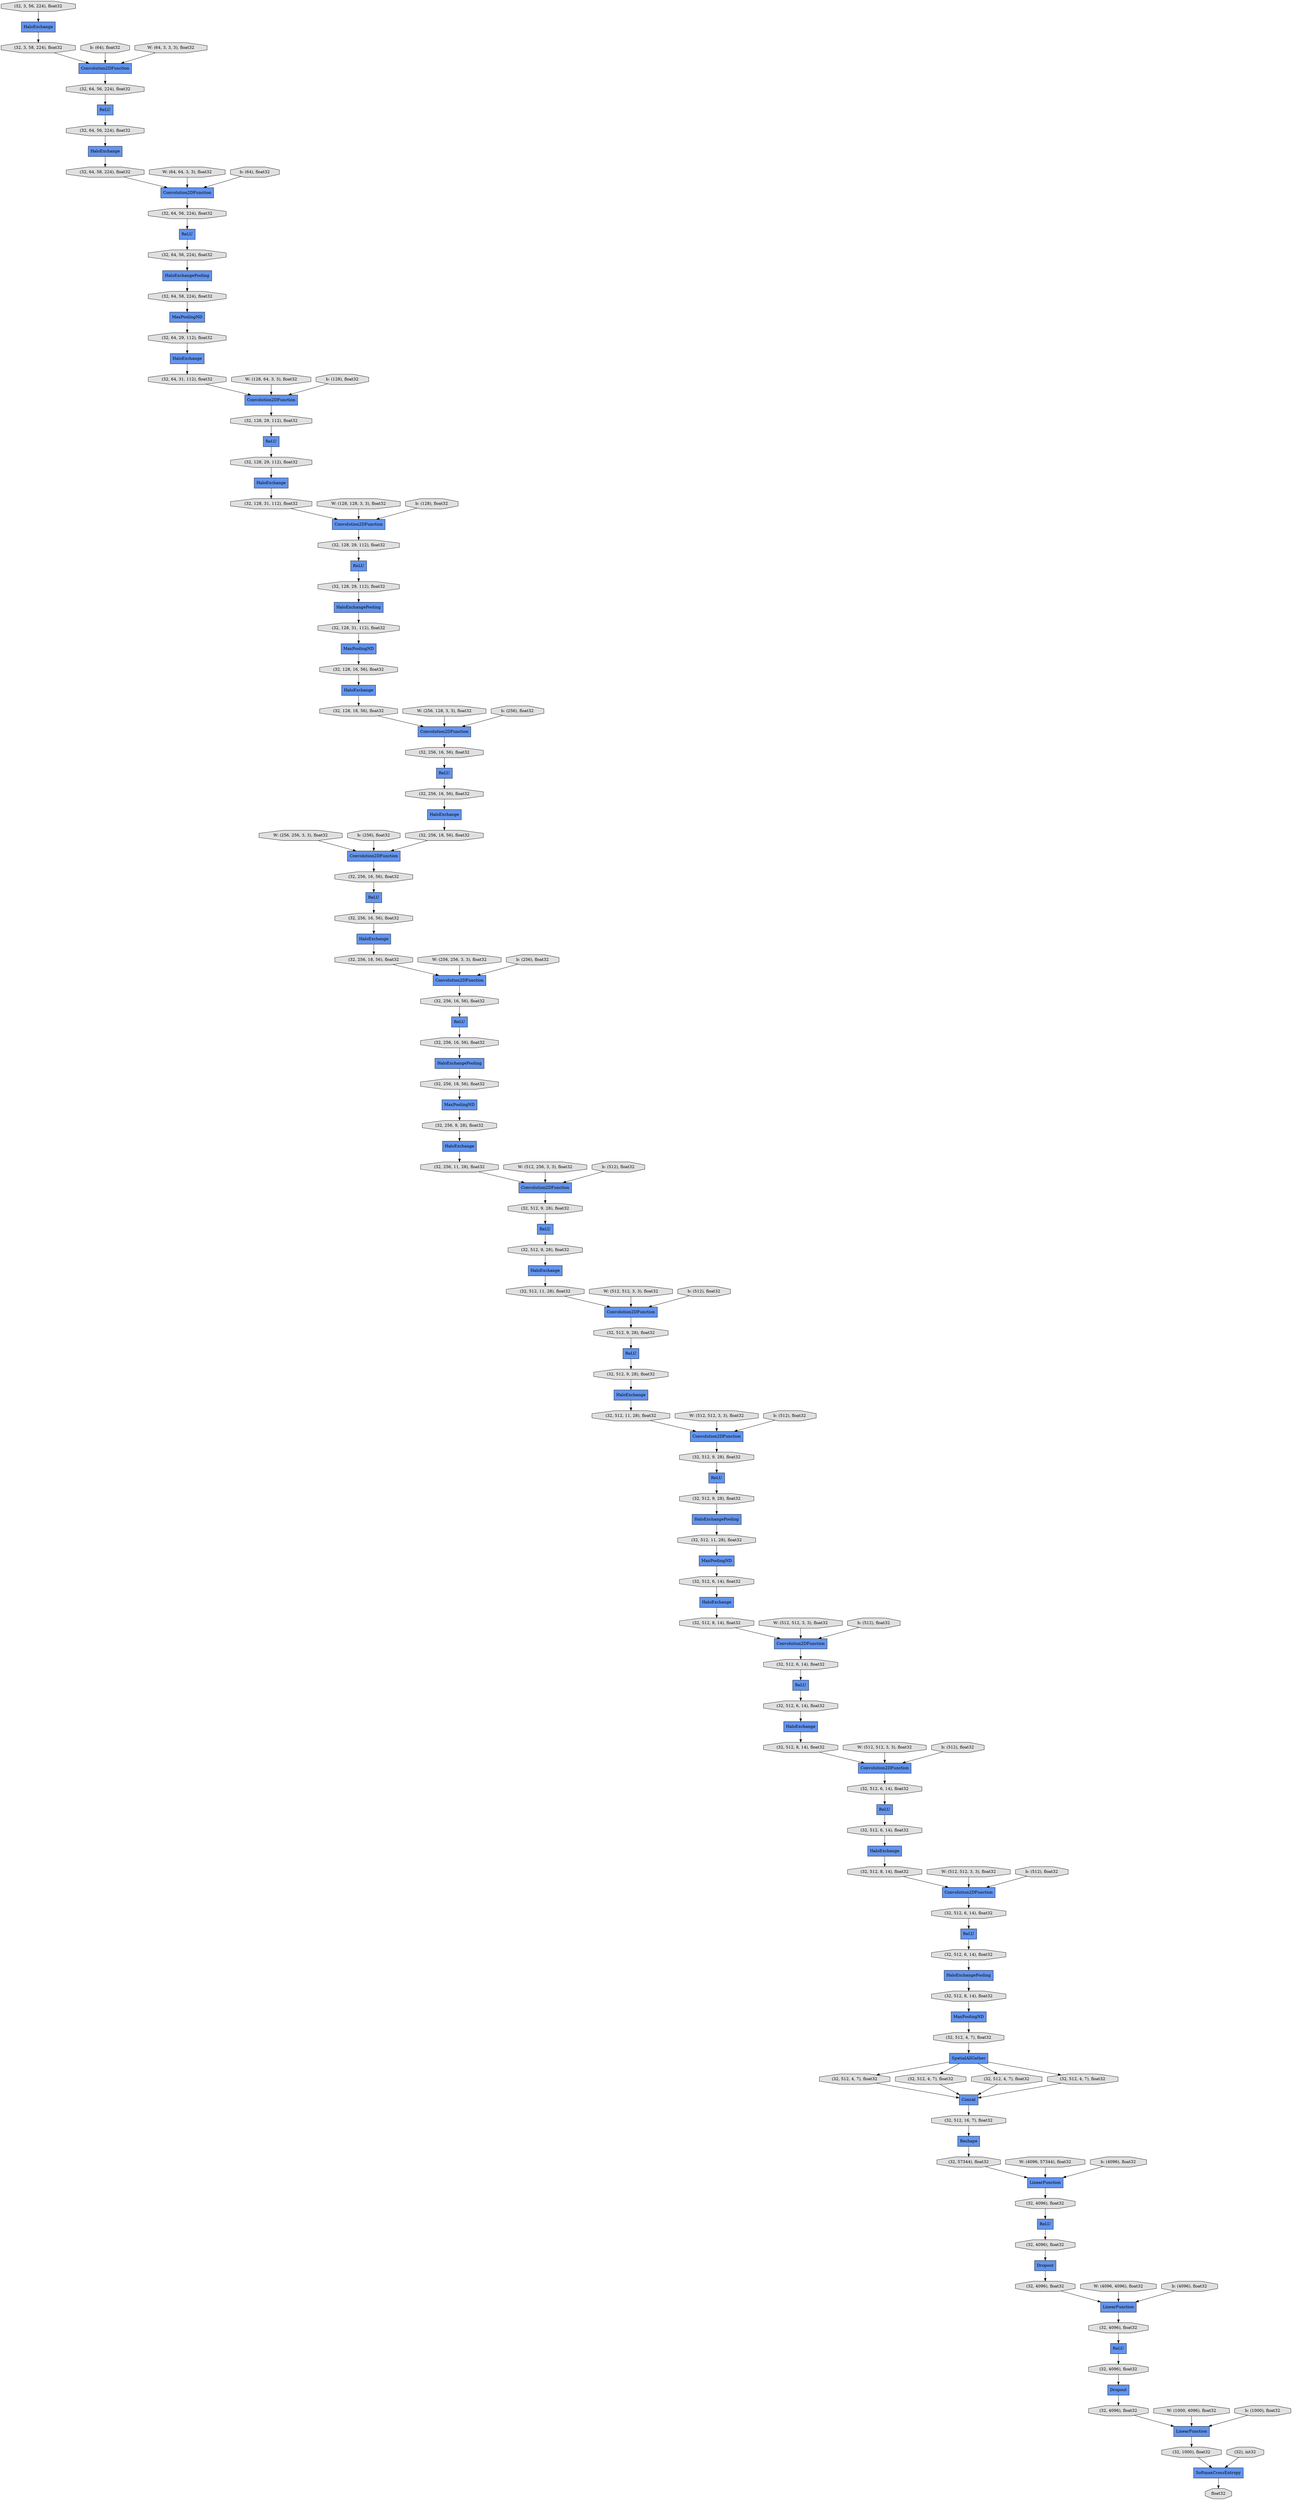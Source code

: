 digraph graphname{rankdir=TB;47977199657040 [label="W: (256, 256, 3, 3), float32",shape="octagon",fillcolor="#E0E0E0",style="filled"];47979206328400 [label="(32, 64, 29, 112), float32",shape="octagon",fillcolor="#E0E0E0",style="filled"];47979206353104 [label="ReLU",shape="record",fillcolor="#6495ED",style="filled"];47979206328528 [label="Convolution2DFunction",shape="record",fillcolor="#6495ED",style="filled"];47979206353168 [label="Convolution2DFunction",shape="record",fillcolor="#6495ED",style="filled"];47979206328592 [label="MaxPoolingND",shape="record",fillcolor="#6495ED",style="filled"];47977123184976 [label="Reshape",shape="record",fillcolor="#6495ED",style="filled"];47979206353232 [label="(32, 512, 11, 28), float32",shape="octagon",fillcolor="#E0E0E0",style="filled"];47979206353296 [label="(32, 512, 9, 28), float32",shape="octagon",fillcolor="#E0E0E0",style="filled"];47977199657424 [label="b: (256), float32",shape="octagon",fillcolor="#E0E0E0",style="filled"];47979206353616 [label="(32, 512, 11, 28), float32",shape="octagon",fillcolor="#E0E0E0",style="filled"];47979206353680 [label="(32, 256, 16, 56), float32",shape="octagon",fillcolor="#E0E0E0",style="filled"];47977199657744 [label="W: (256, 256, 3, 3), float32",shape="octagon",fillcolor="#E0E0E0",style="filled"];47979206329104 [label="(32, 256, 16, 56), float32",shape="octagon",fillcolor="#E0E0E0",style="filled"];47979206329168 [label="(32, 128, 29, 112), float32",shape="octagon",fillcolor="#E0E0E0",style="filled"];47979206329296 [label="(32, 128, 29, 112), float32",shape="octagon",fillcolor="#E0E0E0",style="filled"];47979206329360 [label="HaloExchange",shape="record",fillcolor="#6495ED",style="filled"];47977199658128 [label="b: (256), float32",shape="octagon",fillcolor="#E0E0E0",style="filled"];47979206354128 [label="Convolution2DFunction",shape="record",fillcolor="#6495ED",style="filled"];47977130960144 [label="ReLU",shape="record",fillcolor="#6495ED",style="filled"];47979206354192 [label="(32, 512, 9, 28), float32",shape="octagon",fillcolor="#E0E0E0",style="filled"];47979206329616 [label="(32, 64, 56, 224), float32",shape="octagon",fillcolor="#E0E0E0",style="filled"];47979206354256 [label="Convolution2DFunction",shape="record",fillcolor="#6495ED",style="filled"];47977199658448 [label="W: (512, 256, 3, 3), float32",shape="octagon",fillcolor="#E0E0E0",style="filled"];47979206329872 [label="(32, 128, 29, 112), float32",shape="octagon",fillcolor="#E0E0E0",style="filled"];47979206330000 [label="(32, 128, 18, 56), float32",shape="octagon",fillcolor="#E0E0E0",style="filled"];47979206354640 [label="(32, 256, 11, 28), float32",shape="octagon",fillcolor="#E0E0E0",style="filled"];47979206330064 [label="(32, 128, 29, 112), float32",shape="octagon",fillcolor="#E0E0E0",style="filled"];47979206354704 [label="MaxPoolingND",shape="record",fillcolor="#6495ED",style="filled"];47979206330128 [label="HaloExchangePooling",shape="record",fillcolor="#6495ED",style="filled"];47977199658832 [label="b: (512), float32",shape="octagon",fillcolor="#E0E0E0",style="filled"];47979206330320 [label="HaloExchangePooling",shape="record",fillcolor="#6495ED",style="filled"];47979206330384 [label="MaxPoolingND",shape="record",fillcolor="#6495ED",style="filled"];47979206355024 [label="ReLU",shape="record",fillcolor="#6495ED",style="filled"];47977199659152 [label="W: (512, 512, 3, 3), float32",shape="octagon",fillcolor="#E0E0E0",style="filled"];47979206330640 [label="HaloExchange",shape="record",fillcolor="#6495ED",style="filled"];47979206355216 [label="(32, 256, 9, 28), float32",shape="octagon",fillcolor="#E0E0E0",style="filled"];47979206355344 [label="(32, 256, 16, 56), float32",shape="octagon",fillcolor="#E0E0E0",style="filled"];47979206330832 [label="(32, 128, 31, 112), float32",shape="octagon",fillcolor="#E0E0E0",style="filled"];47977199659536 [label="b: (512), float32",shape="octagon",fillcolor="#E0E0E0",style="filled"];47979254884944 [label="HaloExchangePooling",shape="record",fillcolor="#6495ED",style="filled"];47979206355536 [label="HaloExchange",shape="record",fillcolor="#6495ED",style="filled"];47979206331024 [label="ReLU",shape="record",fillcolor="#6495ED",style="filled"];47979206331088 [label="ReLU",shape="record",fillcolor="#6495ED",style="filled"];47979206331152 [label="(32, 128, 31, 112), float32",shape="octagon",fillcolor="#E0E0E0",style="filled"];47977199659856 [label="W: (512, 512, 3, 3), float32",shape="octagon",fillcolor="#E0E0E0",style="filled"];47979206355792 [label="(32, 256, 18, 56), float32",shape="octagon",fillcolor="#E0E0E0",style="filled"];47979206331216 [label="HaloExchange",shape="record",fillcolor="#6495ED",style="filled"];47979206331408 [label="(32, 64, 58, 224), float32",shape="octagon",fillcolor="#E0E0E0",style="filled"];47979206356048 [label="(32, 256, 18, 56), float32",shape="octagon",fillcolor="#E0E0E0",style="filled"];47977199660240 [label="b: (512), float32",shape="octagon",fillcolor="#E0E0E0",style="filled"];47979206356176 [label="(32, 256, 16, 56), float32",shape="octagon",fillcolor="#E0E0E0",style="filled"];47979206356240 [label="HaloExchange",shape="record",fillcolor="#6495ED",style="filled"];47979206331664 [label="ReLU",shape="record",fillcolor="#6495ED",style="filled"];47979206356304 [label="(32, 512, 9, 28), float32",shape="octagon",fillcolor="#E0E0E0",style="filled"];47977199660560 [label="W: (512, 512, 3, 3), float32",shape="octagon",fillcolor="#E0E0E0",style="filled"];47979254885904 [label="Convolution2DFunction",shape="record",fillcolor="#6495ED",style="filled"];47979206331920 [label="Convolution2DFunction",shape="record",fillcolor="#6495ED",style="filled"];47979206356560 [label="HaloExchange",shape="record",fillcolor="#6495ED",style="filled"];47979206356688 [label="(32, 512, 9, 28), float32",shape="octagon",fillcolor="#E0E0E0",style="filled"];47979206332112 [label="(32, 64, 31, 112), float32",shape="octagon",fillcolor="#E0E0E0",style="filled"];47979206356752 [label="ReLU",shape="record",fillcolor="#6495ED",style="filled"];47979206332176 [label="(32, 128, 16, 56), float32",shape="octagon",fillcolor="#E0E0E0",style="filled"];47979206356816 [label="HaloExchange",shape="record",fillcolor="#6495ED",style="filled"];47979254886224 [label="(32, 512, 9, 28), float32",shape="octagon",fillcolor="#E0E0E0",style="filled"];47977199660944 [label="b: (512), float32",shape="octagon",fillcolor="#E0E0E0",style="filled"];47979254886288 [label="ReLU",shape="record",fillcolor="#6495ED",style="filled"];47979206332368 [label="(32, 256, 16, 56), float32",shape="octagon",fillcolor="#E0E0E0",style="filled"];47977134248080 [label="Concat",shape="record",fillcolor="#6495ED",style="filled"];47979255459984 [label="MaxPoolingND",shape="record",fillcolor="#6495ED",style="filled"];47979255460048 [label="(32, 512, 8, 14), float32",shape="octagon",fillcolor="#E0E0E0",style="filled"];47977199669520 [label="W: (512, 512, 3, 3), float32",shape="octagon",fillcolor="#E0E0E0",style="filled"];47979255460112 [label="(32, 512, 9, 28), float32",shape="octagon",fillcolor="#E0E0E0",style="filled"];47979255460176 [label="Convolution2DFunction",shape="record",fillcolor="#6495ED",style="filled"];47979206390096 [label="(32, 64, 56, 224), float32",shape="octagon",fillcolor="#E0E0E0",style="filled"];47979255493008 [label="(32, 57344), float32",shape="octagon",fillcolor="#E0E0E0",style="filled"];47979255460240 [label="(32, 512, 6, 14), float32",shape="octagon",fillcolor="#E0E0E0",style="filled"];47979255460304 [label="ReLU",shape="record",fillcolor="#6495ED",style="filled"];47979255460368 [label="(32, 512, 11, 28), float32",shape="octagon",fillcolor="#E0E0E0",style="filled"];47979255493264 [label="(32, 4096), float32",shape="octagon",fillcolor="#E0E0E0",style="filled"];47977199669904 [label="b: (512), float32",shape="octagon",fillcolor="#E0E0E0",style="filled"];47979254755984 [label="Convolution2DFunction",shape="record",fillcolor="#6495ED",style="filled"];47979206390416 [label="(32, 3, 58, 224), float32",shape="octagon",fillcolor="#E0E0E0",style="filled"];47979206390544 [label="SpatialAllGather",shape="record",fillcolor="#6495ED",style="filled"];47979255460624 [label="(32, 512, 6, 14), float32",shape="octagon",fillcolor="#E0E0E0",style="filled"];47979254756112 [label="MaxPoolingND",shape="record",fillcolor="#6495ED",style="filled"];47977199596368 [label="b: (64), float32",shape="octagon",fillcolor="#E0E0E0",style="filled"];47979255460752 [label="Dropout",shape="record",fillcolor="#6495ED",style="filled"];47979255493520 [label="(32, 4096), float32",shape="octagon",fillcolor="#E0E0E0",style="filled"];47977199670224 [label="W: (512, 512, 3, 3), float32",shape="octagon",fillcolor="#E0E0E0",style="filled"];47979206390736 [label="(32, 64, 56, 224), float32",shape="octagon",fillcolor="#E0E0E0",style="filled"];47979255460944 [label="Convolution2DFunction",shape="record",fillcolor="#6495ED",style="filled"];47979254756432 [label="ReLU",shape="record",fillcolor="#6495ED",style="filled"];47979254756496 [label="(32, 64, 58, 224), float32",shape="octagon",fillcolor="#E0E0E0",style="filled"];47979206390928 [label="Convolution2DFunction",shape="record",fillcolor="#6495ED",style="filled"];47979255461072 [label="(32, 512, 6, 14), float32",shape="octagon",fillcolor="#E0E0E0",style="filled"];47979254756560 [label="HaloExchangePooling",shape="record",fillcolor="#6495ED",style="filled"];47979206391056 [label="ReLU",shape="record",fillcolor="#6495ED",style="filled"];47977199670608 [label="b: (512), float32",shape="octagon",fillcolor="#E0E0E0",style="filled"];47979255461264 [label="HaloExchange",shape="record",fillcolor="#6495ED",style="filled"];47977199596944 [label="W: (64, 64, 3, 3), float32",shape="octagon",fillcolor="#E0E0E0",style="filled"];47979255461328 [label="(32, 512, 8, 14), float32",shape="octagon",fillcolor="#E0E0E0",style="filled"];47979255461392 [label="(32, 512, 4, 7), float32",shape="octagon",fillcolor="#E0E0E0",style="filled"];47979255494224 [label="LinearFunction",shape="record",fillcolor="#6495ED",style="filled"];47979255461456 [label="(32, 512, 6, 14), float32",shape="octagon",fillcolor="#E0E0E0",style="filled"];47979206391376 [label="Convolution2DFunction",shape="record",fillcolor="#6495ED",style="filled"];47979255494288 [label="(32, 4096), float32",shape="octagon",fillcolor="#E0E0E0",style="filled"];47977199670928 [label="W: (4096, 57344), float32",shape="octagon",fillcolor="#E0E0E0",style="filled"];47975564080784 [label="W: (64, 3, 3, 3), float32",shape="octagon",fillcolor="#E0E0E0",style="filled"];47979255461584 [label="(32, 512, 6, 14), float32",shape="octagon",fillcolor="#E0E0E0",style="filled"];47977199597264 [label="b: (64), float32",shape="octagon",fillcolor="#E0E0E0",style="filled"];47977095558928 [label="HaloExchange",shape="record",fillcolor="#6495ED",style="filled"];47979206391568 [label="(32, 3, 56, 224), float32",shape="octagon",fillcolor="#E0E0E0",style="filled"];47979206391632 [label="Convolution2DFunction",shape="record",fillcolor="#6495ED",style="filled"];47979255461776 [label="HaloExchangePooling",shape="record",fillcolor="#6495ED",style="filled"];47979206391696 [label="HaloExchange",shape="record",fillcolor="#6495ED",style="filled"];47979255461840 [label="(32, 512, 8, 14), float32",shape="octagon",fillcolor="#E0E0E0",style="filled"];47977199671248 [label="b: (4096), float32",shape="octagon",fillcolor="#E0E0E0",style="filled"];47979255494608 [label="(32, 4096), float32",shape="octagon",fillcolor="#E0E0E0",style="filled"];47979254822864 [label="(32, 256, 18, 56), float32",shape="octagon",fillcolor="#E0E0E0",style="filled"];47977199597584 [label="W: (128, 64, 3, 3), float32",shape="octagon",fillcolor="#E0E0E0",style="filled"];47979255461968 [label="(32, 512, 6, 14), float32",shape="octagon",fillcolor="#E0E0E0",style="filled"];47979254823056 [label="Convolution2DFunction",shape="record",fillcolor="#6495ED",style="filled"];47979206391952 [label="ReLU",shape="record",fillcolor="#6495ED",style="filled"];47977097541840 [label="ReLU",shape="record",fillcolor="#6495ED",style="filled"];47979255462096 [label="(32, 512, 6, 14), float32",shape="octagon",fillcolor="#E0E0E0",style="filled"];47977199671568 [label="W: (4096, 4096), float32",shape="octagon",fillcolor="#E0E0E0",style="filled"];47979255462224 [label="Dropout",shape="record",fillcolor="#6495ED",style="filled"];47979255494992 [label="(32, 4096), float32",shape="octagon",fillcolor="#E0E0E0",style="filled"];47979254823248 [label="ReLU",shape="record",fillcolor="#6495ED",style="filled"];47977199597904 [label="b: (128), float32",shape="octagon",fillcolor="#E0E0E0",style="filled"];47979206392208 [label="HaloExchange",shape="record",fillcolor="#6495ED",style="filled"];47979255462352 [label="(32, 512, 8, 14), float32",shape="octagon",fillcolor="#E0E0E0",style="filled"];47979255462480 [label="(32, 512, 4, 7), float32",shape="octagon",fillcolor="#E0E0E0",style="filled"];47979206392400 [label="(32, 64, 56, 224), float32",shape="octagon",fillcolor="#E0E0E0",style="filled"];47977199598224 [label="W: (128, 128, 3, 3), float32",shape="octagon",fillcolor="#E0E0E0",style="filled"];47977199672016 [label="b: (4096), float32",shape="octagon",fillcolor="#E0E0E0",style="filled"];47979255495440 [label="(32, 4096), float32",shape="octagon",fillcolor="#E0E0E0",style="filled"];47979206392656 [label="HaloExchange",shape="record",fillcolor="#6495ED",style="filled"];47979255462800 [label="(32, 512, 4, 7), float32",shape="octagon",fillcolor="#E0E0E0",style="filled"];47979255462864 [label="(32, 512, 4, 7), float32",shape="octagon",fillcolor="#E0E0E0",style="filled"];47979254823888 [label="(32, 256, 16, 56), float32",shape="octagon",fillcolor="#E0E0E0",style="filled"];47979255462928 [label="(32), int32",shape="octagon",fillcolor="#E0E0E0",style="filled"];47977199672336 [label="W: (1000, 4096), float32",shape="octagon",fillcolor="#E0E0E0",style="filled"];47977199598608 [label="b: (128), float32",shape="octagon",fillcolor="#E0E0E0",style="filled"];47979255495760 [label="(32, 1000), float32",shape="octagon",fillcolor="#E0E0E0",style="filled"];47979206392912 [label="ReLU",shape="record",fillcolor="#6495ED",style="filled"];47979255495888 [label="float32",shape="octagon",fillcolor="#E0E0E0",style="filled"];47979255463120 [label="(32, 512, 4, 7), float32",shape="octagon",fillcolor="#E0E0E0",style="filled"];47979254824144 [label="HaloExchange",shape="record",fillcolor="#6495ED",style="filled"];47977199598928 [label="W: (256, 128, 3, 3), float32",shape="octagon",fillcolor="#E0E0E0",style="filled"];47977199672720 [label="b: (1000), float32",shape="octagon",fillcolor="#E0E0E0",style="filled"];47979206393232 [label="SoftmaxCrossEntropy",shape="record",fillcolor="#6495ED",style="filled"];47979255463376 [label="LinearFunction",shape="record",fillcolor="#6495ED",style="filled"];47979255463440 [label="(32, 512, 16, 7), float32",shape="octagon",fillcolor="#E0E0E0",style="filled"];47979255463568 [label="LinearFunction",shape="record",fillcolor="#6495ED",style="filled"];47977199599312 [label="b: (256), float32",shape="octagon",fillcolor="#E0E0E0",style="filled"];47977199669520 -> 47979255460944;47977199657040 -> 47979254823056;47977095558928 -> 47979254756496;47979254885904 -> 47979206356688;47977199672016 -> 47979255463376;47979206353168 -> 47979206353296;47979206392912 -> 47979206390096;47979255493264 -> 47979255460752;47979206391696 -> 47979206330832;47979255462928 -> 47979206393232;47979255462864 -> 47977134248080;47979206391632 -> 47979206329296;47979206328400 -> 47979206392208;47979255460176 -> 47979255461968;47979206331088 -> 47979254823888;47977199598224 -> 47979206391376;47979206330000 -> 47979206328528;47979206391952 -> 47979206330064;47979255494224 -> 47979255495760;47979255463376 -> 47979255494608;47977199671568 -> 47979255463376;47979254756496 -> 47979254755984;47979206331664 -> 47979206354192;47979206391376 -> 47979206329168;47977199669904 -> 47979255460944;47977199658832 -> 47979206353168;47979206355344 -> 47979206331024;47977199598928 -> 47979206328528;47979206390736 -> 47979254756432;47979255463440 -> 47977123184976;47977199599312 -> 47979206328528;47979206329872 -> 47979206391696;47979206332176 -> 47979206329360;47977199596368 -> 47979206390928;47979206354704 -> 47979255460240;47979255460624 -> 47979206353104;47979254824144 -> 47979206355792;47977199660240 -> 47979254885904;47977199658448 -> 47979206353168;47979255494992 -> 47979255462224;47979206331920 -> 47979206355344;47979206356176 -> 47979254824144;47979206356240 -> 47979255461328;47979206356048 -> 47979206328592;47979255460368 -> 47979206354704;47979254823888 -> 47979206331216;47975564080784 -> 47979206390928;47979206392208 -> 47979206332112;47979254755984 -> 47979206390736;47979255462224 -> 47979255495440;47979206356752 -> 47979255461584;47979255493008 -> 47979255463568;47979206332112 -> 47979206391632;47979206354192 -> 47979206356560;47979206356688 -> 47979254886288;47979206331216 -> 47979254822864;47979255495760 -> 47979206393232;47979206329168 -> 47979206391952;47979255461392 -> 47977134248080;47979206331024 -> 47979206353680;47979206329360 -> 47979206330000;47979255463120 -> 47977134248080;47977199597264 -> 47979254755984;47979255461968 -> 47979255460304;47979255495440 -> 47979255494224;47979255460048 -> 47979206354128;47977199670608 -> 47979255460176;47979206353104 -> 47979255461072;47979254756432 -> 47979206329616;47979206390544 -> 47979255461392;47979206390416 -> 47979206390928;47979206329616 -> 47979254756560;47977123184976 -> 47979255493008;47977199597904 -> 47979206391632;47977199659856 -> 47979254885904;47977199659152 -> 47979206354256;47979206355792 -> 47979206331920;47977199670224 -> 47979255460176;47979206331152 -> 47979206330384;47979206393232 -> 47979255495888;47979206354128 -> 47979255460624;47979254823056 -> 47979206332368;47979206391568 -> 47979206392656;47979255494608 -> 47977097541840;47979206355536 -> 47979206353232;47979206356304 -> 47979206355024;47979255460240 -> 47979206356816;47979206330640 -> 47979206354640;47979255460752 -> 47979255494288;47979206353680 -> 47979206330128;47979206354256 -> 47979206356304;47979206392400 -> 47979206392912;47979255462480 -> 47979206390544;47979255462352 -> 47979255459984;47977199657424 -> 47979254823056;47977199660944 -> 47979206354128;47979206355216 -> 47979206330640;47979206392656 -> 47979206390416;47979255459984 -> 47979255462480;47979255461776 -> 47979255462352;47979255461264 -> 47979255461840;47979255460112 -> 47979254884944;47979206353296 -> 47979206331664;47979255461840 -> 47979255460176;47979206332368 -> 47979254823248;47979206331408 -> 47979254756112;47979206330064 -> 47979206330320;47979206390544 -> 47979255463120;47979255493520 -> 47977130960144;47979255461584 -> 47979255461264;47977199657744 -> 47979206331920;47979206390544 -> 47979255462800;47979206390928 -> 47979206392400;47979254756112 -> 47979206328400;47979254756560 -> 47979206331408;47979254822864 -> 47979254823056;47977199670928 -> 47979255463568;47979206354640 -> 47979206353168;47979254886224 -> 47979206355536;47979255461328 -> 47979255460944;47979206356816 -> 47979255460048;47979206328592 -> 47979206355216;47977130960144 -> 47979255493264;47979255460944 -> 47979255461456;47979255462096 -> 47979255461776;47979255461456 -> 47979206356752;47979206353232 -> 47979254885904;47979206356560 -> 47979206353616;47977199672336 -> 47979255494224;47979255461072 -> 47979206356240;47977199598608 -> 47979206391376;47979255460304 -> 47979255462096;47979206329104 -> 47979206331088;47977097541840 -> 47979255494992;47979255462800 -> 47977134248080;47979206330832 -> 47979206391376;47977199596944 -> 47979254755984;47979206329296 -> 47979206391056;47977199597584 -> 47979206391632;47977199658128 -> 47979206331920;47979206330384 -> 47979206332176;47979206391056 -> 47979206329872;47979255494288 -> 47979255463376;47979206328528 -> 47979206329104;47979206330320 -> 47979206331152;47979254886288 -> 47979255460112;47977199671248 -> 47979255463568;47979206390544 -> 47979255462864;47979254884944 -> 47979255460368;47979206390096 -> 47977095558928;47979255463568 -> 47979255493520;47979254823248 -> 47979206356176;47977199659536 -> 47979206354256;47979206330128 -> 47979206356048;47977134248080 -> 47979255463440;47977199672720 -> 47979255494224;47977199660560 -> 47979206354128;47979206355024 -> 47979254886224;47979206353616 -> 47979206354256;}